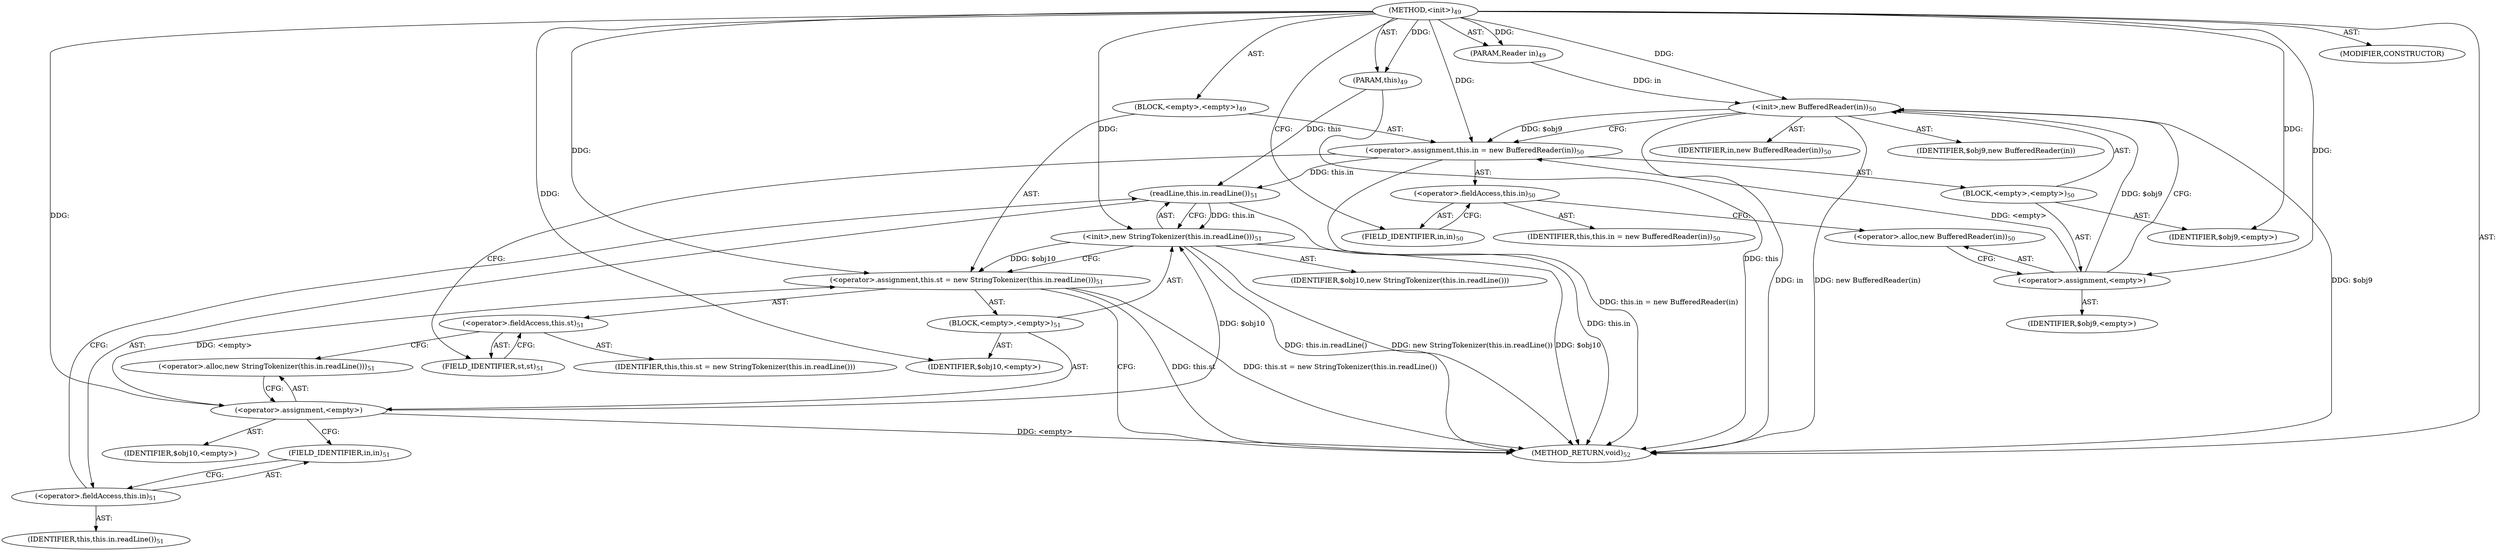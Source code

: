 digraph "&lt;init&gt;" {  
"290" [label = <(METHOD,&lt;init&gt;)<SUB>49</SUB>> ]
"39" [label = <(PARAM,this)<SUB>49</SUB>> ]
"291" [label = <(PARAM,Reader in)<SUB>49</SUB>> ]
"292" [label = <(BLOCK,&lt;empty&gt;,&lt;empty&gt;)<SUB>49</SUB>> ]
"293" [label = <(&lt;operator&gt;.assignment,this.in = new BufferedReader(in))<SUB>50</SUB>> ]
"294" [label = <(&lt;operator&gt;.fieldAccess,this.in)<SUB>50</SUB>> ]
"38" [label = <(IDENTIFIER,this,this.in = new BufferedReader(in))<SUB>50</SUB>> ]
"295" [label = <(FIELD_IDENTIFIER,in,in)<SUB>50</SUB>> ]
"296" [label = <(BLOCK,&lt;empty&gt;,&lt;empty&gt;)<SUB>50</SUB>> ]
"297" [label = <(&lt;operator&gt;.assignment,&lt;empty&gt;)> ]
"298" [label = <(IDENTIFIER,$obj9,&lt;empty&gt;)> ]
"299" [label = <(&lt;operator&gt;.alloc,new BufferedReader(in))<SUB>50</SUB>> ]
"300" [label = <(&lt;init&gt;,new BufferedReader(in))<SUB>50</SUB>> ]
"301" [label = <(IDENTIFIER,$obj9,new BufferedReader(in))> ]
"302" [label = <(IDENTIFIER,in,new BufferedReader(in))<SUB>50</SUB>> ]
"303" [label = <(IDENTIFIER,$obj9,&lt;empty&gt;)> ]
"304" [label = <(&lt;operator&gt;.assignment,this.st = new StringTokenizer(this.in.readLine()))<SUB>51</SUB>> ]
"305" [label = <(&lt;operator&gt;.fieldAccess,this.st)<SUB>51</SUB>> ]
"306" [label = <(IDENTIFIER,this,this.st = new StringTokenizer(this.in.readLine()))> ]
"307" [label = <(FIELD_IDENTIFIER,st,st)<SUB>51</SUB>> ]
"308" [label = <(BLOCK,&lt;empty&gt;,&lt;empty&gt;)<SUB>51</SUB>> ]
"309" [label = <(&lt;operator&gt;.assignment,&lt;empty&gt;)> ]
"310" [label = <(IDENTIFIER,$obj10,&lt;empty&gt;)> ]
"311" [label = <(&lt;operator&gt;.alloc,new StringTokenizer(this.in.readLine()))<SUB>51</SUB>> ]
"312" [label = <(&lt;init&gt;,new StringTokenizer(this.in.readLine()))<SUB>51</SUB>> ]
"313" [label = <(IDENTIFIER,$obj10,new StringTokenizer(this.in.readLine()))> ]
"314" [label = <(readLine,this.in.readLine())<SUB>51</SUB>> ]
"315" [label = <(&lt;operator&gt;.fieldAccess,this.in)<SUB>51</SUB>> ]
"40" [label = <(IDENTIFIER,this,this.in.readLine())<SUB>51</SUB>> ]
"316" [label = <(FIELD_IDENTIFIER,in,in)<SUB>51</SUB>> ]
"317" [label = <(IDENTIFIER,$obj10,&lt;empty&gt;)> ]
"318" [label = <(MODIFIER,CONSTRUCTOR)> ]
"319" [label = <(METHOD_RETURN,void)<SUB>52</SUB>> ]
  "290" -> "39"  [ label = "AST: "] 
  "290" -> "291"  [ label = "AST: "] 
  "290" -> "292"  [ label = "AST: "] 
  "290" -> "318"  [ label = "AST: "] 
  "290" -> "319"  [ label = "AST: "] 
  "292" -> "293"  [ label = "AST: "] 
  "292" -> "304"  [ label = "AST: "] 
  "293" -> "294"  [ label = "AST: "] 
  "293" -> "296"  [ label = "AST: "] 
  "294" -> "38"  [ label = "AST: "] 
  "294" -> "295"  [ label = "AST: "] 
  "296" -> "297"  [ label = "AST: "] 
  "296" -> "300"  [ label = "AST: "] 
  "296" -> "303"  [ label = "AST: "] 
  "297" -> "298"  [ label = "AST: "] 
  "297" -> "299"  [ label = "AST: "] 
  "300" -> "301"  [ label = "AST: "] 
  "300" -> "302"  [ label = "AST: "] 
  "304" -> "305"  [ label = "AST: "] 
  "304" -> "308"  [ label = "AST: "] 
  "305" -> "306"  [ label = "AST: "] 
  "305" -> "307"  [ label = "AST: "] 
  "308" -> "309"  [ label = "AST: "] 
  "308" -> "312"  [ label = "AST: "] 
  "308" -> "317"  [ label = "AST: "] 
  "309" -> "310"  [ label = "AST: "] 
  "309" -> "311"  [ label = "AST: "] 
  "312" -> "313"  [ label = "AST: "] 
  "312" -> "314"  [ label = "AST: "] 
  "314" -> "315"  [ label = "AST: "] 
  "315" -> "40"  [ label = "AST: "] 
  "315" -> "316"  [ label = "AST: "] 
  "293" -> "307"  [ label = "CFG: "] 
  "304" -> "319"  [ label = "CFG: "] 
  "294" -> "299"  [ label = "CFG: "] 
  "305" -> "311"  [ label = "CFG: "] 
  "295" -> "294"  [ label = "CFG: "] 
  "297" -> "300"  [ label = "CFG: "] 
  "300" -> "293"  [ label = "CFG: "] 
  "307" -> "305"  [ label = "CFG: "] 
  "309" -> "316"  [ label = "CFG: "] 
  "312" -> "304"  [ label = "CFG: "] 
  "299" -> "297"  [ label = "CFG: "] 
  "311" -> "309"  [ label = "CFG: "] 
  "314" -> "312"  [ label = "CFG: "] 
  "315" -> "314"  [ label = "CFG: "] 
  "316" -> "315"  [ label = "CFG: "] 
  "290" -> "295"  [ label = "CFG: "] 
  "39" -> "319"  [ label = "DDG: this"] 
  "300" -> "319"  [ label = "DDG: $obj9"] 
  "300" -> "319"  [ label = "DDG: in"] 
  "300" -> "319"  [ label = "DDG: new BufferedReader(in)"] 
  "293" -> "319"  [ label = "DDG: this.in = new BufferedReader(in)"] 
  "304" -> "319"  [ label = "DDG: this.st"] 
  "309" -> "319"  [ label = "DDG: &lt;empty&gt;"] 
  "312" -> "319"  [ label = "DDG: $obj10"] 
  "314" -> "319"  [ label = "DDG: this.in"] 
  "312" -> "319"  [ label = "DDG: this.in.readLine()"] 
  "312" -> "319"  [ label = "DDG: new StringTokenizer(this.in.readLine())"] 
  "304" -> "319"  [ label = "DDG: this.st = new StringTokenizer(this.in.readLine())"] 
  "290" -> "39"  [ label = "DDG: "] 
  "290" -> "291"  [ label = "DDG: "] 
  "297" -> "293"  [ label = "DDG: &lt;empty&gt;"] 
  "300" -> "293"  [ label = "DDG: $obj9"] 
  "290" -> "293"  [ label = "DDG: "] 
  "309" -> "304"  [ label = "DDG: &lt;empty&gt;"] 
  "312" -> "304"  [ label = "DDG: $obj10"] 
  "290" -> "304"  [ label = "DDG: "] 
  "290" -> "297"  [ label = "DDG: "] 
  "290" -> "303"  [ label = "DDG: "] 
  "290" -> "309"  [ label = "DDG: "] 
  "290" -> "317"  [ label = "DDG: "] 
  "297" -> "300"  [ label = "DDG: $obj9"] 
  "290" -> "300"  [ label = "DDG: "] 
  "291" -> "300"  [ label = "DDG: in"] 
  "309" -> "312"  [ label = "DDG: $obj10"] 
  "290" -> "312"  [ label = "DDG: "] 
  "314" -> "312"  [ label = "DDG: this.in"] 
  "39" -> "314"  [ label = "DDG: this"] 
  "293" -> "314"  [ label = "DDG: this.in"] 
}
